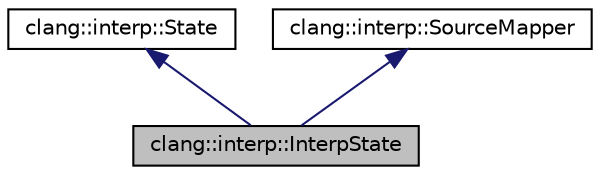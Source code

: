 digraph "clang::interp::InterpState"
{
 // LATEX_PDF_SIZE
  bgcolor="transparent";
  edge [fontname="Helvetica",fontsize="10",labelfontname="Helvetica",labelfontsize="10"];
  node [fontname="Helvetica",fontsize="10",shape=record];
  Node1 [label="clang::interp::InterpState",height=0.2,width=0.4,color="black", fillcolor="grey75", style="filled", fontcolor="black",tooltip="Interpreter context."];
  Node2 -> Node1 [dir="back",color="midnightblue",fontsize="10",style="solid",fontname="Helvetica"];
  Node2 [label="clang::interp::State",height=0.2,width=0.4,color="black",URL="$classclang_1_1interp_1_1State.html",tooltip="Interface for the VM to interact with the AST walker's context."];
  Node3 -> Node1 [dir="back",color="midnightblue",fontsize="10",style="solid",fontname="Helvetica"];
  Node3 [label="clang::interp::SourceMapper",height=0.2,width=0.4,color="black",URL="$classclang_1_1interp_1_1SourceMapper.html",tooltip="Interface for classes which map locations to sources."];
}
